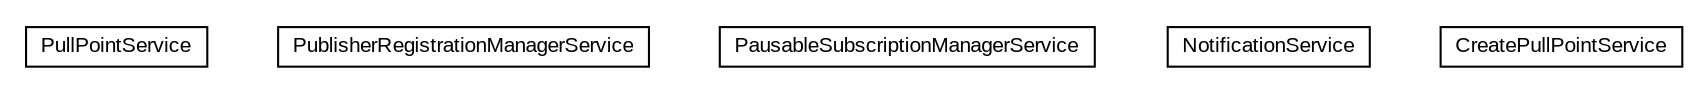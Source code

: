 #!/usr/local/bin/dot
#
# Class diagram 
# Generated by UMLGraph version R5_6-24-gf6e263 (http://www.umlgraph.org/)
#

digraph G {
	edge [fontname="arial",fontsize=10,labelfontname="arial",labelfontsize=10];
	node [fontname="arial",fontsize=10,shape=plaintext];
	nodesep=0.25;
	ranksep=0.5;
	// org.oasis_open.docs.wsn.client.PullPointService
	c4632 [label=<<table title="org.oasis_open.docs.wsn.client.PullPointService" border="0" cellborder="1" cellspacing="0" cellpadding="2" port="p" href="./PullPointService.html">
		<tr><td><table border="0" cellspacing="0" cellpadding="1">
<tr><td align="center" balign="center"> PullPointService </td></tr>
		</table></td></tr>
		</table>>, URL="./PullPointService.html", fontname="arial", fontcolor="black", fontsize=10.0];
	// org.oasis_open.docs.wsn.client.PublisherRegistrationManagerService
	c4633 [label=<<table title="org.oasis_open.docs.wsn.client.PublisherRegistrationManagerService" border="0" cellborder="1" cellspacing="0" cellpadding="2" port="p" href="./PublisherRegistrationManagerService.html">
		<tr><td><table border="0" cellspacing="0" cellpadding="1">
<tr><td align="center" balign="center"> PublisherRegistrationManagerService </td></tr>
		</table></td></tr>
		</table>>, URL="./PublisherRegistrationManagerService.html", fontname="arial", fontcolor="black", fontsize=10.0];
	// org.oasis_open.docs.wsn.client.PausableSubscriptionManagerService
	c4634 [label=<<table title="org.oasis_open.docs.wsn.client.PausableSubscriptionManagerService" border="0" cellborder="1" cellspacing="0" cellpadding="2" port="p" href="./PausableSubscriptionManagerService.html">
		<tr><td><table border="0" cellspacing="0" cellpadding="1">
<tr><td align="center" balign="center"> PausableSubscriptionManagerService </td></tr>
		</table></td></tr>
		</table>>, URL="./PausableSubscriptionManagerService.html", fontname="arial", fontcolor="black", fontsize=10.0];
	// org.oasis_open.docs.wsn.client.NotificationService
	c4635 [label=<<table title="org.oasis_open.docs.wsn.client.NotificationService" border="0" cellborder="1" cellspacing="0" cellpadding="2" port="p" href="./NotificationService.html">
		<tr><td><table border="0" cellspacing="0" cellpadding="1">
<tr><td align="center" balign="center"> NotificationService </td></tr>
		</table></td></tr>
		</table>>, URL="./NotificationService.html", fontname="arial", fontcolor="black", fontsize=10.0];
	// org.oasis_open.docs.wsn.client.CreatePullPointService
	c4636 [label=<<table title="org.oasis_open.docs.wsn.client.CreatePullPointService" border="0" cellborder="1" cellspacing="0" cellpadding="2" port="p" href="./CreatePullPointService.html">
		<tr><td><table border="0" cellspacing="0" cellpadding="1">
<tr><td align="center" balign="center"> CreatePullPointService </td></tr>
		</table></td></tr>
		</table>>, URL="./CreatePullPointService.html", fontname="arial", fontcolor="black", fontsize=10.0];
}

